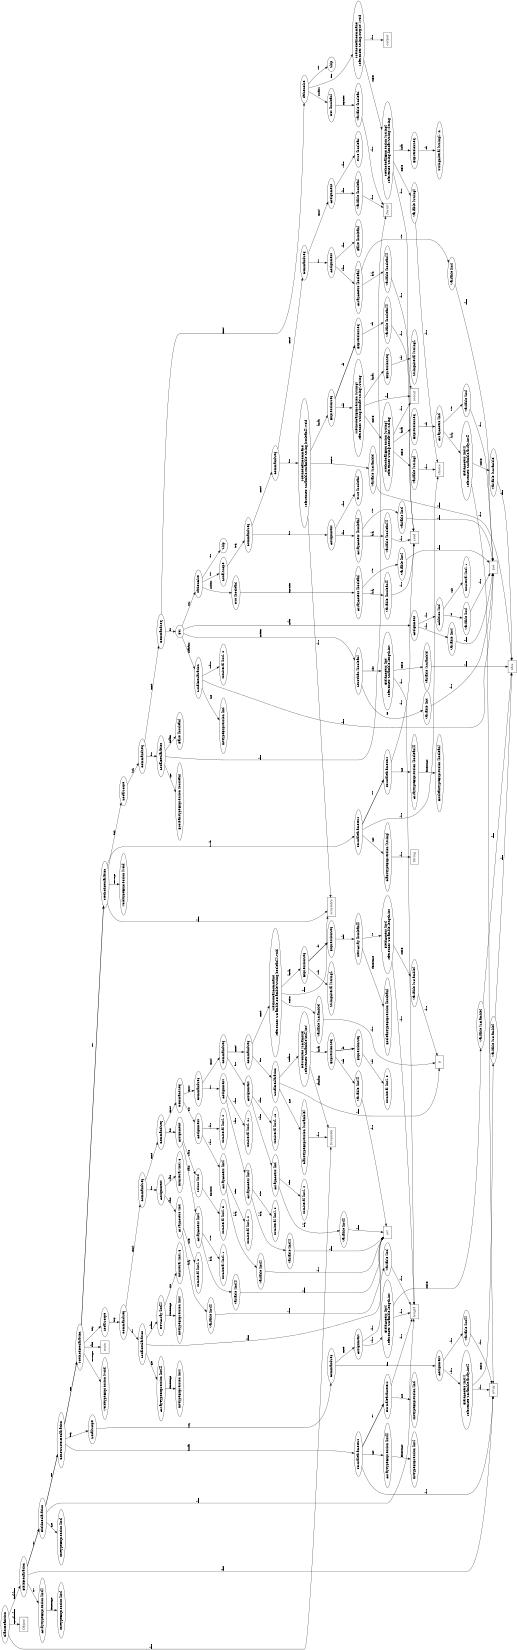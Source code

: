 digraph Scramble {
size = "11,7.5";
rotate = 90
node152 [ label = "ClassDefinition"];
symbol_Scramble [label = "Scramble" fontname = "Times-Italic" shape = box]
node152 -> symbol_Scramble [label = "name" fontsize = 8]
symbol_Object [label = "Object" fontname = "Times-Italic" shape = box]
node152 -> symbol_Object [label = "superclassName" fontsize = 8]
node151 [ label = "FieldDeclaration"];
node1 [ label = "ArrayTypeExpression [int[]]"];
node0 [ label = "IntTypeExpression [int]"];
node1 -> node0 [label = "elementsType" fontsize = 8]
node151 -> node1 [label = "type" fontsize = 8]
symbol_array [label = "array" fontname = "Times-Italic" shape = box]
node151 -> symbol_array [label = "name" fontsize = 8]
node150 [ label = "FieldDeclaration"];
node2 [ label = "IntTypeExpression [int]"];
node150 -> node2 [label = "type" fontsize = 8]
symbol_length [label = "length" fontname = "Times-Italic" shape = box]
node150 -> symbol_length [label = "name" fontsize = 8]
node149 [ label = "ConstructorDeclaration"];
node7 [ label = "FormalParameters"];
node4 [ label = "ArrayTypeExpression [int[]]"];
node3 [ label = "IntTypeExpression [int]"];
node4 -> node3 [label = "elementsType" fontsize = 8]
node7 -> node4 [label = "type" fontsize = 8]
symbol_array [label = "array" fontname = "Times-Italic" shape = box]
node7 -> symbol_array [label = "name" fontsize = 8]
node6 [ label = "FormalParameters"];
node5 [ label = "IntTypeExpression [int]"];
node6 -> node5 [label = "type" fontsize = 8]
symbol_length [label = "length" fontname = "Times-Italic" shape = box]
node6 -> symbol_length [label = "name" fontsize = 8]
node7 -> node6 [label = "next" fontsize = 8 style = bold]
node149 -> node7 [label = "formals" fontsize = 8]
node17 [ label = "LocalScope"];
node16 [ label = "CommandSeq"];
node11 [ label = "Assignment"];
node9 [ label = "FieldAccess [int[]]\nreferences Scramble.array:int[]"];
node8 [ label = "Variable [Scramble]"];
symbol_this [label = "this" fontname = "Times-Italic" shape = box]
node8 -> symbol_this [label = "name" fontsize = 8]
node9 -> node8 [label = "receiver" fontsize = 8]
symbol_array [label = "array" fontname = "Times-Italic" shape = box]
node9 -> symbol_array [label = "name" fontsize = 8]
node11 -> node9 [label = "lvalue" fontsize = 8]
node10 [ label = "Variable [int[]]"];
symbol_array [label = "array" fontname = "Times-Italic" shape = box]
node10 -> symbol_array [label = "name" fontsize = 8]
node11 -> node10 [label = "rvalue" fontsize = 8]
node16 -> node11 [label = "first" fontsize = 8]
node15 [ label = "Assignment"];
node13 [ label = "FieldAccess [int]\nreferences Scramble.length:int"];
node12 [ label = "Variable [Scramble]"];
symbol_this [label = "this" fontname = "Times-Italic" shape = box]
node12 -> symbol_this [label = "name" fontsize = 8]
node13 -> node12 [label = "receiver" fontsize = 8]
symbol_length [label = "length" fontname = "Times-Italic" shape = box]
node13 -> symbol_length [label = "name" fontsize = 8]
node15 -> node13 [label = "lvalue" fontsize = 8]
node14 [ label = "Variable [int]"];
symbol_length [label = "length" fontname = "Times-Italic" shape = box]
node14 -> symbol_length [label = "name" fontsize = 8]
node15 -> node14 [label = "rvalue" fontsize = 8]
node16 -> node15 [label = "second" fontsize = 8]
node17 -> node16 [label = "body" fontsize = 8]
node149 -> node17 [label = "body" fontsize = 8]
node148 [ label = "MethodDeclaration"];
node18 [ label = "VoidTypeExpression [void]"];
node148 -> node18 [label = "returnType" fontsize = 8]
symbol_main [label = "main" fontname = "Times-Italic" shape = box]
node148 -> symbol_main [label = "name" fontsize = 8]
node74 [ label = "LocalScope"];
node73 [ label = "CommandSeq"];
node24 [ label = "LocalDeclaration"];
node20 [ label = "ArrayTypeExpression [int[]]"];
node19 [ label = "IntTypeExpression [int]"];
node20 -> node19 [label = "elementsType" fontsize = 8]
node24 -> node20 [label = "type" fontsize = 8]
symbol_arr [label = "arr" fontname = "Times-Italic" shape = box]
node24 -> symbol_arr [label = "name" fontsize = 8]
node23 [ label = "NewArray [int[]]"];
node21 [ label = "IntTypeExpression [int]"];
node23 -> node21 [label = "elementsType" fontsize = 8]
node22 [ label = "IntLiteral [int]: 5"];
node23 -> node22 [label = "size" fontsize = 8]
node24 -> node23 [label = "initialiser" fontsize = 8]
node73 -> node24 [label = "first" fontsize = 8]
node72 [ label = "CommandSeq"];
node29 [ label = "Assignment"];
node27 [ label = "ArrayAccess [int]"];
node25 [ label = "Variable [int[]]"];
symbol_arr [label = "arr" fontname = "Times-Italic" shape = box]
node25 -> symbol_arr [label = "name" fontsize = 8]
node27 -> node25 [label = "array" fontsize = 8]
node26 [ label = "IntLiteral [int]: 0"];
node27 -> node26 [label = "index" fontsize = 8]
node29 -> node27 [label = "lvalue" fontsize = 8]
node28 [ label = "IntLiteral [int]: 3"];
node29 -> node28 [label = "rvalue" fontsize = 8]
node72 -> node29 [label = "first" fontsize = 8]
node71 [ label = "CommandSeq"];
node35 [ label = "Assignment"];
node32 [ label = "ArrayAccess [int]"];
node30 [ label = "Variable [int[]]"];
symbol_arr [label = "arr" fontname = "Times-Italic" shape = box]
node30 -> symbol_arr [label = "name" fontsize = 8]
node32 -> node30 [label = "array" fontsize = 8]
node31 [ label = "IntLiteral [int]: 1"];
node32 -> node31 [label = "index" fontsize = 8]
node35 -> node32 [label = "lvalue" fontsize = 8]
node34 [ label = "Minus [int]"];
node33 [ label = "IntLiteral [int]: 5"];
node34 -> node33 [label = "expression" fontsize = 8]
node35 -> node34 [label = "rvalue" fontsize = 8]
node71 -> node35 [label = "first" fontsize = 8]
node70 [ label = "CommandSeq"];
node40 [ label = "Assignment"];
node38 [ label = "ArrayAccess [int]"];
node36 [ label = "Variable [int[]]"];
symbol_arr [label = "arr" fontname = "Times-Italic" shape = box]
node36 -> symbol_arr [label = "name" fontsize = 8]
node38 -> node36 [label = "array" fontsize = 8]
node37 [ label = "IntLiteral [int]: 2"];
node38 -> node37 [label = "index" fontsize = 8]
node40 -> node38 [label = "lvalue" fontsize = 8]
node39 [ label = "IntLiteral [int]: 4"];
node40 -> node39 [label = "rvalue" fontsize = 8]
node70 -> node40 [label = "first" fontsize = 8]
node69 [ label = "CommandSeq"];
node45 [ label = "Assignment"];
node43 [ label = "ArrayAccess [int]"];
node41 [ label = "Variable [int[]]"];
symbol_arr [label = "arr" fontname = "Times-Italic" shape = box]
node41 -> symbol_arr [label = "name" fontsize = 8]
node43 -> node41 [label = "array" fontsize = 8]
node42 [ label = "IntLiteral [int]: 3"];
node43 -> node42 [label = "index" fontsize = 8]
node45 -> node43 [label = "lvalue" fontsize = 8]
node44 [ label = "IntLiteral [int]: 21"];
node45 -> node44 [label = "rvalue" fontsize = 8]
node69 -> node45 [label = "first" fontsize = 8]
node68 [ label = "CommandSeq"];
node50 [ label = "Assignment"];
node48 [ label = "ArrayAccess [int]"];
node46 [ label = "Variable [int[]]"];
symbol_arr [label = "arr" fontname = "Times-Italic" shape = box]
node46 -> symbol_arr [label = "name" fontsize = 8]
node48 -> node46 [label = "array" fontsize = 8]
node47 [ label = "IntLiteral [int]: 4"];
node48 -> node47 [label = "index" fontsize = 8]
node50 -> node48 [label = "lvalue" fontsize = 8]
node49 [ label = "IntLiteral [int]: 18"];
node50 -> node49 [label = "rvalue" fontsize = 8]
node68 -> node50 [label = "first" fontsize = 8]
node67 [ label = "CommandSeq"];
node57 [ label = "LocalDeclaration"];
node51 [ label = "ClassTypeExpression [Scramble]"];
symbol_Scramble [label = "Scramble" fontname = "Times-Italic" shape = box]
node51 -> symbol_Scramble [label = "name" fontsize = 8]
node57 -> node51 [label = "type" fontsize = 8]
symbol_p [label = "p" fontname = "Times-Italic" shape = box]
node57 -> symbol_p [label = "name" fontsize = 8]
node56 [ label = "NewObject [Scramble]\nreferences Scramble(int[],int)"];
symbol_Scramble [label = "Scramble" fontname = "Times-Italic" shape = box]
node56 -> symbol_Scramble [label = "className" fontsize = 8]
node55 [ label = "ExpressionSeq"];
node52 [ label = "Variable [int[]]"];
symbol_arr [label = "arr" fontname = "Times-Italic" shape = box]
node52 -> symbol_arr [label = "name" fontsize = 8]
node55 -> node52 [label = "head" fontsize = 8]
node54 [ label = "ExpressionSeq"];
node53 [ label = "IntLiteral [int]: 5"];
node54 -> node53 [label = "head" fontsize = 8]
node55 -> node54 [label = "tail" fontsize = 8 style = bold]
node56 -> node55 [label = "actuals" fontsize = 8]
node57 -> node56 [label = "initialiser" fontsize = 8]
node67 -> node57 [label = "first" fontsize = 8]
node66 [ label = "MethodCallCommand\nreferences Scramble.scramble(String,boolean[]):void"];
node58 [ label = "Variable [Scramble]"];
symbol_p [label = "p" fontname = "Times-Italic" shape = box]
node58 -> symbol_p [label = "name" fontsize = 8]
node66 -> node58 [label = "receiver" fontsize = 8]
symbol_scramble [label = "scramble" fontname = "Times-Italic" shape = box]
node66 -> symbol_scramble [label = "name" fontsize = 8]
node65 [ label = "ExpressionSeq"];
node59 [ label = "StringLiteral [String]: "];
node65 -> node59 [label = "head" fontsize = 8]
node64 [ label = "ExpressionSeq"];
node63 [ label = "NewArray [boolean[]]"];
node60 [ label = "BooleanTypeExpression [boolean]"];
node63 -> node60 [label = "elementsType" fontsize = 8]
node62 [ label = "FieldAccess [int]\nreferences Scramble.length:int"];
node61 [ label = "Variable [Scramble]"];
symbol_p [label = "p" fontname = "Times-Italic" shape = box]
node61 -> symbol_p [label = "name" fontsize = 8]
node62 -> node61 [label = "receiver" fontsize = 8]
symbol_length [label = "length" fontname = "Times-Italic" shape = box]
node62 -> symbol_length [label = "name" fontsize = 8]
node63 -> node62 [label = "size" fontsize = 8]
node64 -> node63 [label = "head" fontsize = 8]
node65 -> node64 [label = "tail" fontsize = 8 style = bold]
node66 -> node65 [label = "actuals" fontsize = 8]
node67 -> node66 [label = "second" fontsize = 8]
node68 -> node67 [label = "second" fontsize = 8]
node69 -> node68 [label = "second" fontsize = 8]
node70 -> node69 [label = "second" fontsize = 8]
node71 -> node70 [label = "second" fontsize = 8]
node72 -> node71 [label = "second" fontsize = 8]
node73 -> node72 [label = "second" fontsize = 8]
node74 -> node73 [label = "body" fontsize = 8]
node148 -> node74 [label = "body" fontsize = 8]
node147 [ label = "MethodDeclaration"];
node75 [ label = "VoidTypeExpression [void]"];
node147 -> node75 [label = "returnType" fontsize = 8]
symbol_scramble [label = "scramble" fontname = "Times-Italic" shape = box]
node147 -> symbol_scramble [label = "name" fontsize = 8]
node80 [ label = "FormalParameters"];
node76 [ label = "ClassTypeExpression [String]"];
symbol_String [label = "String" fontname = "Times-Italic" shape = box]
node76 -> symbol_String [label = "name" fontsize = 8]
node80 -> node76 [label = "type" fontsize = 8]
symbol_choice [label = "choice" fontname = "Times-Italic" shape = box]
node80 -> symbol_choice [label = "name" fontsize = 8]
node79 [ label = "FormalParameters"];
node78 [ label = "ArrayTypeExpression [boolean[]]"];
node77 [ label = "BooleanTypeExpression [boolean]"];
node78 -> node77 [label = "elementsType" fontsize = 8]
node79 -> node78 [label = "type" fontsize = 8]
symbol_used [label = "used" fontname = "Times-Italic" shape = box]
node79 -> symbol_used [label = "name" fontsize = 8]
node80 -> node79 [label = "next" fontsize = 8 style = bold]
node147 -> node80 [label = "formals" fontsize = 8]
node146 [ label = "LocalScope"];
node145 [ label = "CommandSeq"];
node83 [ label = "LocalDeclaration"];
node81 [ label = "BooleanTypeExpression [boolean]"];
node83 -> node81 [label = "type" fontsize = 8]
symbol_found [label = "found" fontname = "Times-Italic" shape = box]
node83 -> symbol_found [label = "name" fontsize = 8]
node82 [ label = "False [boolean]"];
node83 -> node82 [label = "initialiser" fontsize = 8]
node145 -> node83 [label = "first" fontsize = 8]
node144 [ label = "CommandSeq"];
node134 [ label = "For"];
node86 [ label = "LocalDeclaration"];
node84 [ label = "IntTypeExpression [int]"];
node86 -> node84 [label = "type" fontsize = 8]
symbol_pos [label = "pos" fontname = "Times-Italic" shape = box]
node86 -> symbol_pos [label = "name" fontsize = 8]
node85 [ label = "IntLiteral [int]: 0"];
node86 -> node85 [label = "initialiser" fontsize = 8]
node134 -> node86 [label = "initialisation" fontsize = 8]
node90 [ label = "LessThan [boolean]"];
node87 [ label = "Variable [int]"];
symbol_pos [label = "pos" fontname = "Times-Italic" shape = box]
node87 -> symbol_pos [label = "name" fontsize = 8]
node90 -> node87 [label = "left" fontsize = 8]
node89 [ label = "FieldAccess [int]\nreferences Scramble.length:int"];
node88 [ label = "Variable [Scramble]"];
symbol_this [label = "this" fontname = "Times-Italic" shape = box]
node88 -> symbol_this [label = "name" fontsize = 8]
node89 -> node88 [label = "receiver" fontsize = 8]
symbol_length [label = "length" fontname = "Times-Italic" shape = box]
node89 -> symbol_length [label = "name" fontsize = 8]
node90 -> node89 [label = "right" fontsize = 8]
node134 -> node90 [label = "condition" fontsize = 8]
node95 [ label = "Assignment"];
node91 [ label = "Variable [int]"];
symbol_pos [label = "pos" fontname = "Times-Italic" shape = box]
node91 -> symbol_pos [label = "name" fontsize = 8]
node95 -> node91 [label = "lvalue" fontsize = 8]
node94 [ label = "Addition [int]"];
node92 [ label = "Variable [int]"];
symbol_pos [label = "pos" fontname = "Times-Italic" shape = box]
node92 -> symbol_pos [label = "name" fontsize = 8]
node94 -> node92 [label = "left" fontsize = 8]
node93 [ label = "IntLiteral [int]: 1"];
node94 -> node93 [label = "right" fontsize = 8]
node95 -> node94 [label = "rvalue" fontsize = 8]
node134 -> node95 [label = "update" fontsize = 8]
node133 [ label = "IfThenElse"];
node99 [ label = "Not [boolean]"];
node98 [ label = "ArrayAccess [boolean]"];
node96 [ label = "Variable [boolean[]]"];
symbol_used [label = "used" fontname = "Times-Italic" shape = box]
node96 -> symbol_used [label = "name" fontsize = 8]
node98 -> node96 [label = "array" fontsize = 8]
node97 [ label = "Variable [int]"];
symbol_pos [label = "pos" fontname = "Times-Italic" shape = box]
node97 -> symbol_pos [label = "name" fontsize = 8]
node98 -> node97 [label = "index" fontsize = 8]
node99 -> node98 [label = "expression" fontsize = 8]
node133 -> node99 [label = "condition" fontsize = 8]
node131 [ label = "LocalScope"];
node130 [ label = "CommandSeq"];
node104 [ label = "Assignment"];
node102 [ label = "ArrayAccess [boolean]"];
node100 [ label = "Variable [boolean[]]"];
symbol_used [label = "used" fontname = "Times-Italic" shape = box]
node100 -> symbol_used [label = "name" fontsize = 8]
node102 -> node100 [label = "array" fontsize = 8]
node101 [ label = "Variable [int]"];
symbol_pos [label = "pos" fontname = "Times-Italic" shape = box]
node101 -> symbol_pos [label = "name" fontsize = 8]
node102 -> node101 [label = "index" fontsize = 8]
node104 -> node102 [label = "lvalue" fontsize = 8]
node103 [ label = "True [boolean]"];
node104 -> node103 [label = "rvalue" fontsize = 8]
node130 -> node104 [label = "first" fontsize = 8]
node129 [ label = "CommandSeq"];
node119 [ label = "MethodCallCommand\nreferences Scramble.scramble(String,boolean[]):void"];
node105 [ label = "Variable [Scramble]"];
symbol_this [label = "this" fontname = "Times-Italic" shape = box]
node105 -> symbol_this [label = "name" fontsize = 8]
node119 -> node105 [label = "receiver" fontsize = 8]
symbol_scramble [label = "scramble" fontname = "Times-Italic" shape = box]
node119 -> symbol_scramble [label = "name" fontsize = 8]
node118 [ label = "ExpressionSeq"];
node115 [ label = "MethodCallExpression [String]\nreferences String.concat(String):String"];
node112 [ label = "MethodCallExpression [String]\nreferences String.concat(int):String"];
node106 [ label = "Variable [String]"];
symbol_choice [label = "choice" fontname = "Times-Italic" shape = box]
node106 -> symbol_choice [label = "name" fontsize = 8]
node112 -> node106 [label = "receiver" fontsize = 8]
symbol_concat [label = "concat" fontname = "Times-Italic" shape = box]
node112 -> symbol_concat [label = "name" fontsize = 8]
node111 [ label = "ExpressionSeq"];
node110 [ label = "ArrayAccess [int]"];
node108 [ label = "FieldAccess [int[]]\nreferences Scramble.array:int[]"];
node107 [ label = "Variable [Scramble]"];
symbol_this [label = "this" fontname = "Times-Italic" shape = box]
node107 -> symbol_this [label = "name" fontsize = 8]
node108 -> node107 [label = "receiver" fontsize = 8]
symbol_array [label = "array" fontname = "Times-Italic" shape = box]
node108 -> symbol_array [label = "name" fontsize = 8]
node110 -> node108 [label = "array" fontsize = 8]
node109 [ label = "Variable [int]"];
symbol_pos [label = "pos" fontname = "Times-Italic" shape = box]
node109 -> symbol_pos [label = "name" fontsize = 8]
node110 -> node109 [label = "index" fontsize = 8]
node111 -> node110 [label = "head" fontsize = 8]
node112 -> node111 [label = "actuals" fontsize = 8]
node115 -> node112 [label = "receiver" fontsize = 8]
symbol_concat [label = "concat" fontname = "Times-Italic" shape = box]
node115 -> symbol_concat [label = "name" fontsize = 8]
node114 [ label = "ExpressionSeq"];
node113 [ label = "StringLiteral [String]:  "];
node114 -> node113 [label = "head" fontsize = 8]
node115 -> node114 [label = "actuals" fontsize = 8]
node118 -> node115 [label = "head" fontsize = 8]
node117 [ label = "ExpressionSeq"];
node116 [ label = "Variable [boolean[]]"];
symbol_used [label = "used" fontname = "Times-Italic" shape = box]
node116 -> symbol_used [label = "name" fontsize = 8]
node117 -> node116 [label = "head" fontsize = 8]
node118 -> node117 [label = "tail" fontsize = 8 style = bold]
node119 -> node118 [label = "actuals" fontsize = 8]
node129 -> node119 [label = "first" fontsize = 8]
node128 [ label = "CommandSeq"];
node124 [ label = "Assignment"];
node122 [ label = "ArrayAccess [boolean]"];
node120 [ label = "Variable [boolean[]]"];
symbol_used [label = "used" fontname = "Times-Italic" shape = box]
node120 -> symbol_used [label = "name" fontsize = 8]
node122 -> node120 [label = "array" fontsize = 8]
node121 [ label = "Variable [int]"];
symbol_pos [label = "pos" fontname = "Times-Italic" shape = box]
node121 -> symbol_pos [label = "name" fontsize = 8]
node122 -> node121 [label = "index" fontsize = 8]
node124 -> node122 [label = "lvalue" fontsize = 8]
node123 [ label = "False [boolean]"];
node124 -> node123 [label = "rvalue" fontsize = 8]
node128 -> node124 [label = "first" fontsize = 8]
node127 [ label = "Assignment"];
node125 [ label = "Variable [boolean]"];
symbol_found [label = "found" fontname = "Times-Italic" shape = box]
node125 -> symbol_found [label = "name" fontsize = 8]
node127 -> node125 [label = "lvalue" fontsize = 8]
node126 [ label = "True [boolean]"];
node127 -> node126 [label = "rvalue" fontsize = 8]
node128 -> node127 [label = "second" fontsize = 8]
node129 -> node128 [label = "second" fontsize = 8]
node130 -> node129 [label = "second" fontsize = 8]
node131 -> node130 [label = "body" fontsize = 8]
node133 -> node131 [label = "then" fontsize = 8]
node132 [ label = "Skip"];
node133 -> node132 [label = "_else" fontsize = 8]
node134 -> node133 [label = "body" fontsize = 8]
node144 -> node134 [label = "first" fontsize = 8]
node143 [ label = "IfThenElse"];
node136 [ label = "Not [boolean]"];
node135 [ label = "Variable [boolean]"];
symbol_found [label = "found" fontname = "Times-Italic" shape = box]
node135 -> symbol_found [label = "name" fontsize = 8]
node136 -> node135 [label = "expression" fontsize = 8]
node143 -> node136 [label = "condition" fontsize = 8]
node141 [ label = "MethodCallCommand\nreferences String.output():void"];
node140 [ label = "MethodCallExpression [String]\nreferences String.concat(String):String"];
node137 [ label = "Variable [String]"];
symbol_choice [label = "choice" fontname = "Times-Italic" shape = box]
node137 -> symbol_choice [label = "name" fontsize = 8]
node140 -> node137 [label = "receiver" fontsize = 8]
symbol_concat [label = "concat" fontname = "Times-Italic" shape = box]
node140 -> symbol_concat [label = "name" fontsize = 8]
node139 [ label = "ExpressionSeq"];
node138 [ label = "StringLiteral [String]: \\n"];
node139 -> node138 [label = "head" fontsize = 8]
node140 -> node139 [label = "actuals" fontsize = 8]
node141 -> node140 [label = "receiver" fontsize = 8]
symbol_output [label = "output" fontname = "Times-Italic" shape = box]
node141 -> symbol_output [label = "name" fontsize = 8]
node143 -> node141 [label = "then" fontsize = 8]
node142 [ label = "Skip"];
node143 -> node142 [label = "_else" fontsize = 8]
node144 -> node143 [label = "second" fontsize = 8]
node145 -> node144 [label = "second" fontsize = 8]
node146 -> node145 [label = "body" fontsize = 8]
node147 -> node146 [label = "body" fontsize = 8]
node148 -> node147 [label = "next" fontsize = 8 style = bold]
node149 -> node148 [label = "next" fontsize = 8 style = bold]
node150 -> node149 [label = "next" fontsize = 8 style = bold]
node151 -> node150 [label = "next" fontsize = 8 style = bold]
node152 -> node151 [label = "declarations" fontsize = 8]
}